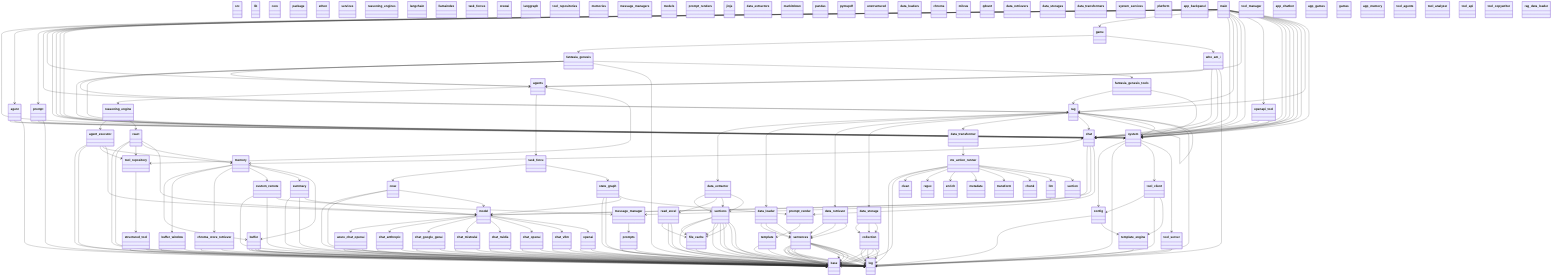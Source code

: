 classDiagram
  class src {
  }
  class lib {
  }
  class core {
  }
  class config {
  }
  class file_cache {
  }
  class log {
  }
  class template_engine {
  }
  class package {
  }
  class athon {
  }
  class agents {
  }
  class chat {
  }
  class rag {
  }
  class system {
  }
  class services {
  }
  class agents {
  }
  class reasoning_engine {
  }
  class reasoning_engines {
  }
  class base {
  }
  class langchain {
  }
  class agent_executor {
  }
  class llamaindex {
  }
  class react {
  }
  class task_force {
  }
  class task_forces {
  }
  class base {
  }
  class crewai {
  }
  class crew {
  }
  class langgraph {
  }
  class state_graph {
  }
  class tool_repositories {
  }
  class base {
  }
  class langchain {
  }
  class structured_tool {
  }
  class tool_repository {
  }
  class chat {
  }
  class memories {
  }
  class base {
  }
  class langchain {
  }
  class buffer {
  }
  class buffer_window {
  }
  class chroma_store_retriever {
  }
  class custom_remote {
  }
  class summary {
  }
  class llamaindex {
  }
  class buffer {
  }
  class memory {
  }
  class message_manager {
  }
  class message_managers {
  }
  class base {
  }
  class langchain {
  }
  class prompts {
  }
  class model {
  }
  class models {
  }
  class base {
  }
  class langchain {
  }
  class azure_chat_openai {
  }
  class chat_anthropic {
  }
  class chat_google_genai {
  }
  class chat_mistralai {
  }
  class chat_nvidia {
  }
  class chat_openai {
  }
  class chat_vllm {
  }
  class llamaindex {
  }
  class openai {
  }
  class prompt_render {
  }
  class prompt_renders {
  }
  class base {
  }
  class jinja {
  }
  class template {
  }
  class rag {
  }
  class data_extractor {
  }
  class data_extractors {
  }
  class base {
  }
  class markitdown {
  }
  class sections {
  }
  class pandas {
  }
  class read_excel {
  }
  class pymupdf {
  }
  class sections {
  }
  class unstructured {
  }
  class sections {
  }
  class data_loader {
  }
  class data_loaders {
  }
  class base {
  }
  class chroma {
  }
  class sentences {
  }
  class milvus {
  }
  class sentences {
  }
  class qdrant {
  }
  class sentences {
  }
  class data_retriever {
  }
  class data_retrievers {
  }
  class base {
  }
  class chroma {
  }
  class sentences {
  }
  class milvus {
  }
  class sentences {
  }
  class qdrant {
  }
  class sentences {
  }
  class data_storage {
  }
  class data_storages {
  }
  class base {
  }
  class chroma {
  }
  class collection {
  }
  class milvus {
  }
  class collection {
  }
  class qdrant {
  }
  class collection {
  }
  class data_transformer {
  }
  class data_transformers {
  }
  class base {
  }
  class clean {
  }
  class regex {
  }
  class cte_action_runner {
  }
  class enrich {
  }
  class metadata {
  }
  class transform {
  }
  class chunk {
  }
  class llm {
  }
  class section {
  }
  class system_services {
  }
  class tool_client {
  }
  class tool_server {
  }
  class platform {
  }
  class app_backpanel {
  }
  class main {
  }
  class tool_manager {
  }
  class agent {
  }
  class base {
  }
  class prompt {
  }
  class rag {
  }
  class app_chatbot {
  }
  class main {
  }
  class app_games {
  }
  class game {
  }
  class games {
  }
  class base {
  }
  class fantasia_genesis {
  }
  class fantasia_genesis_tools {
  }
  class who_am_i {
  }
  class main {
  }
  class app_memory {
  }
  class main {
  }
  class tool_agents {
  }
  class main {
  }
  class openapi_tool {
  }
  class tool_analyzer {
  }
  class main {
  }
  class tool_api {
  }
  class main {
  }
  class tool_copywriter {
  }
  class main {
  }
  class rag {
  }
  class main {
  }
  class rag_data_loader {
  }
  config --> log
  config --> template_engine
  file_cache --> log
  template_engine --> log
  agents --> reasoning_engine
  agents --> task_force
  agents --> tool_repository
  chat --> memory
  chat --> message_manager
  chat --> model
  chat --> prompt_render
  rag --> data_extractor
  rag --> data_loader
  rag --> data_retriever
  rag --> data_storage
  rag --> data_transformer
  system --> config
  system --> log
  system --> tool_client
  system --> tool_server
  reasoning_engine --> agent_executor
  reasoning_engine --> react
  agent_executor --> log
  agent_executor --> base
  agent_executor --> tool_repository
  agent_executor --> memory
  agent_executor --> model
  react --> log
  react --> base
  react --> tool_repository
  react --> memory
  react --> model
  task_force --> crew
  task_force --> state_graph
  crew --> log
  crew --> base
  crew --> model
  state_graph --> log
  state_graph --> base
  state_graph --> model
  state_graph --> prompt_render
  structured_tool --> log
  structured_tool --> base
  tool_repository --> structured_tool
  buffer --> log
  buffer --> base
  buffer_window --> log
  buffer_window --> base
  chroma_store_retriever --> log
  chroma_store_retriever --> base
  custom_remote --> log
  custom_remote --> base
  custom_remote --> message_manager
  summary --> log
  summary --> base
  summary --> model
  buffer --> log
  buffer --> base
  memory --> buffer
  memory --> buffer_window
  memory --> chroma_store_retriever
  memory --> custom_remote
  memory --> summary
  memory --> buffer
  message_manager --> prompts
  prompts --> log
  prompts --> base
  model --> azure_chat_openai
  model --> chat_anthropic
  model --> chat_google_genai
  model --> chat_mistralai
  model --> chat_nvidia
  model --> chat_openai
  model --> chat_vllm
  model --> openai
  azure_chat_openai --> log
  azure_chat_openai --> base
  chat_anthropic --> log
  chat_anthropic --> base
  chat_google_genai --> log
  chat_google_genai --> base
  chat_mistralai --> log
  chat_mistralai --> base
  chat_nvidia --> log
  chat_nvidia --> base
  chat_openai --> log
  chat_openai --> base
  chat_vllm --> log
  chat_vllm --> base
  openai --> log
  openai --> base
  prompt_render --> template
  template --> log
  template --> base
  data_extractor --> sections
  data_extractor --> read_excel
  data_extractor --> sections
  data_extractor --> sections
  sections --> file_cache
  sections --> log
  sections --> base
  read_excel --> file_cache
  read_excel --> log
  read_excel --> base
  sections --> file_cache
  sections --> log
  sections --> base
  sections --> file_cache
  sections --> log
  sections --> base
  data_loader --> sentences
  data_loader --> sentences
  data_loader --> sentences
  sentences --> log
  sentences --> base
  sentences --> log
  sentences --> base
  sentences --> log
  sentences --> base
  data_retriever --> sentences
  data_retriever --> sentences
  data_retriever --> sentences
  sentences --> log
  sentences --> base
  sentences --> log
  sentences --> base
  sentences --> log
  sentences --> base
  data_storage --> collection
  data_storage --> collection
  data_storage --> collection
  collection --> log
  collection --> base
  collection --> log
  collection --> base
  collection --> log
  collection --> base
  data_transformer --> cte_action_runner
  cte_action_runner --> log
  cte_action_runner --> base
  cte_action_runner --> clean
  cte_action_runner --> regex
  cte_action_runner --> enrich
  cte_action_runner --> metadata
  cte_action_runner --> transform
  cte_action_runner --> chunk
  cte_action_runner --> llm
  cte_action_runner --> section
  llm --> model
  tool_client --> config
  tool_client --> log
  tool_client --> template_engine
  tool_server --> log
  main --> system
  main --> agent
  main --> prompt
  main --> rag
  agent --> chat
  agent --> system
  agent --> base
  prompt --> chat
  prompt --> system
  prompt --> base
  rag --> chat
  rag --> rag
  rag --> system
  rag --> base
  main --> agents
  main --> chat
  main --> system
  game --> fantasia_genesis
  game --> who_am_i
  fantasia_genesis --> agents
  fantasia_genesis --> chat
  fantasia_genesis --> rag
  fantasia_genesis --> system
  fantasia_genesis --> base
  fantasia_genesis --> fantasia_genesis_tools
  fantasia_genesis_tools --> rag
  fantasia_genesis_tools --> system
  who_am_i --> agents
  who_am_i --> chat
  who_am_i --> system
  who_am_i --> base
  main --> chat
  main --> system
  main --> game
  main --> chat
  main --> rag
  main --> system
  main --> agents
  main --> system
  main --> openapi_tool
  openapi_tool --> chat
  openapi_tool --> system
  main --> chat
  main --> system
  main --> system
  main --> chat
  main --> system
  main --> chat
  main --> rag
  main --> system